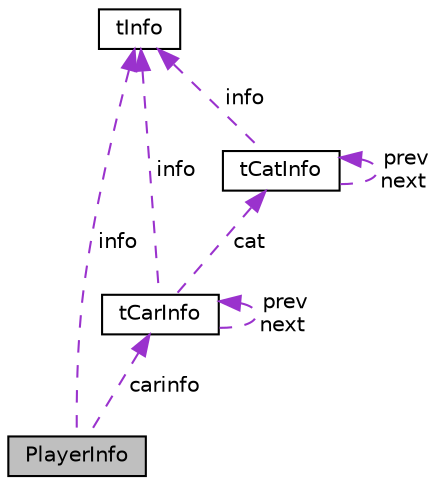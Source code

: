 digraph "PlayerInfo"
{
  edge [fontname="Helvetica",fontsize="10",labelfontname="Helvetica",labelfontsize="10"];
  node [fontname="Helvetica",fontsize="10",shape=record];
  Node1 [label="PlayerInfo",height=0.2,width=0.4,color="black", fillcolor="grey75", style="filled", fontcolor="black"];
  Node2 -> Node1 [dir="back",color="darkorchid3",fontsize="10",style="dashed",label=" carinfo" ,fontname="Helvetica"];
  Node2 [label="tCarInfo",height=0.2,width=0.4,color="black", fillcolor="white", style="filled",URL="$structt_car_info.html"];
  Node2 -> Node2 [dir="back",color="darkorchid3",fontsize="10",style="dashed",label=" prev\nnext" ,fontname="Helvetica"];
  Node3 -> Node2 [dir="back",color="darkorchid3",fontsize="10",style="dashed",label=" cat" ,fontname="Helvetica"];
  Node3 [label="tCatInfo",height=0.2,width=0.4,color="black", fillcolor="white", style="filled",URL="$structt_cat_info.html"];
  Node3 -> Node3 [dir="back",color="darkorchid3",fontsize="10",style="dashed",label=" prev\nnext" ,fontname="Helvetica"];
  Node4 -> Node3 [dir="back",color="darkorchid3",fontsize="10",style="dashed",label=" info" ,fontname="Helvetica"];
  Node4 [label="tInfo",height=0.2,width=0.4,color="black", fillcolor="white", style="filled",URL="$structt_info.html"];
  Node4 -> Node2 [dir="back",color="darkorchid3",fontsize="10",style="dashed",label=" info" ,fontname="Helvetica"];
  Node4 -> Node1 [dir="back",color="darkorchid3",fontsize="10",style="dashed",label=" info" ,fontname="Helvetica"];
}
